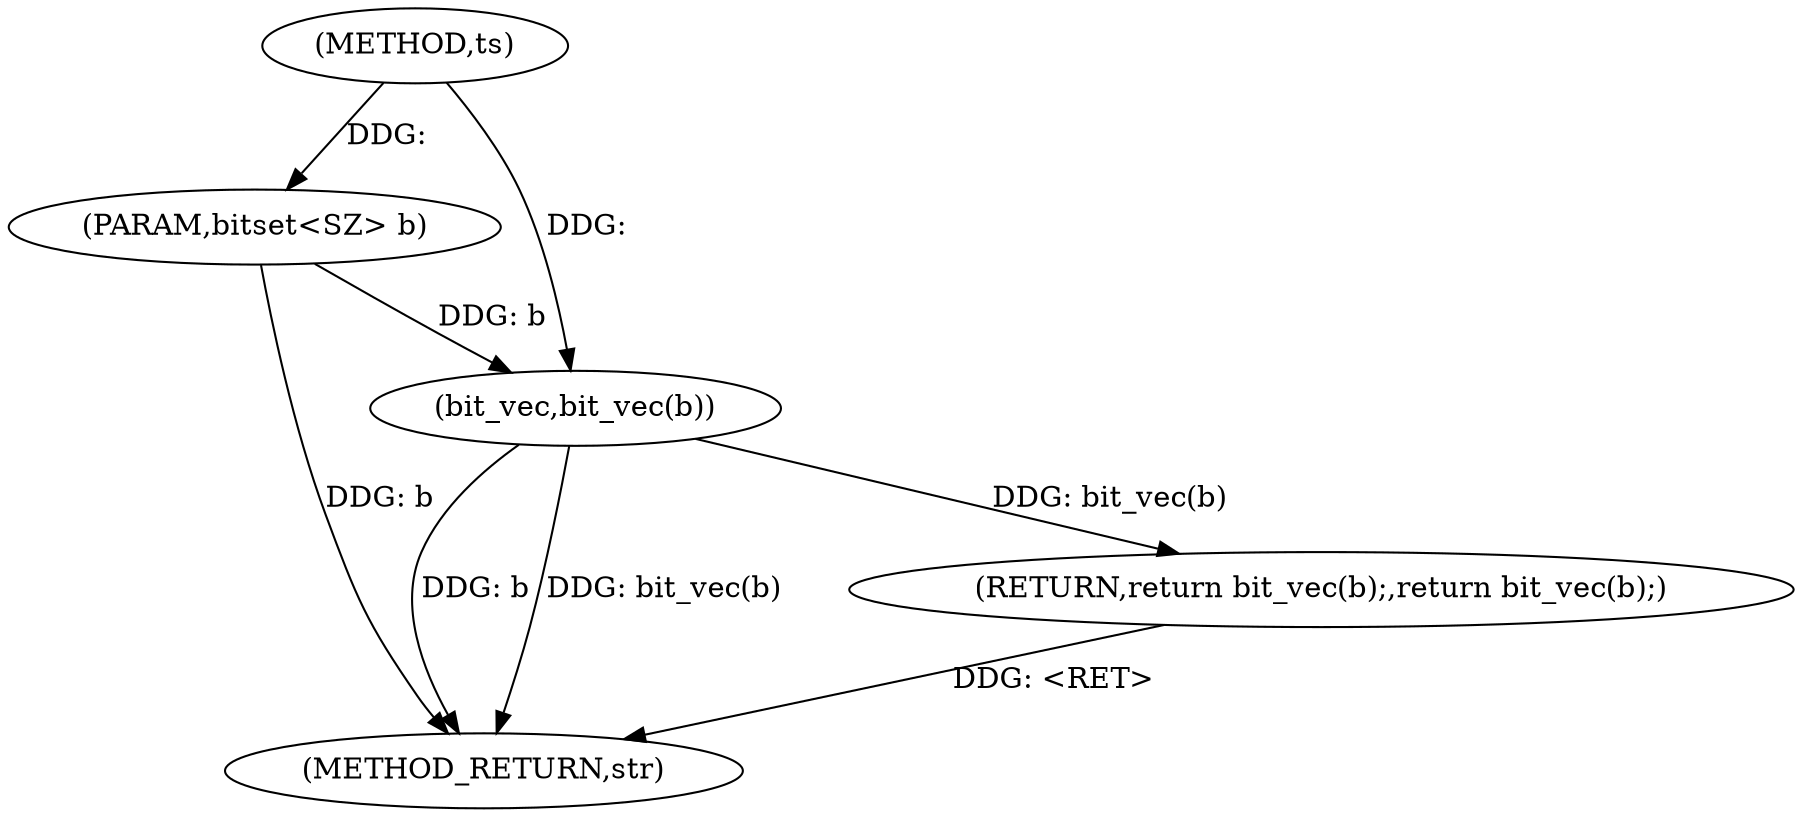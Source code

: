 digraph "ts" {  
"1000528" [label = "(METHOD,ts)" ]
"1000534" [label = "(METHOD_RETURN,str)" ]
"1000529" [label = "(PARAM,bitset<SZ> b)" ]
"1000531" [label = "(RETURN,return bit_vec(b);,return bit_vec(b);)" ]
"1000532" [label = "(bit_vec,bit_vec(b))" ]
  "1000531" -> "1000534"  [ label = "DDG: <RET>"] 
  "1000529" -> "1000534"  [ label = "DDG: b"] 
  "1000532" -> "1000534"  [ label = "DDG: b"] 
  "1000532" -> "1000534"  [ label = "DDG: bit_vec(b)"] 
  "1000528" -> "1000529"  [ label = "DDG: "] 
  "1000532" -> "1000531"  [ label = "DDG: bit_vec(b)"] 
  "1000529" -> "1000532"  [ label = "DDG: b"] 
  "1000528" -> "1000532"  [ label = "DDG: "] 
}
